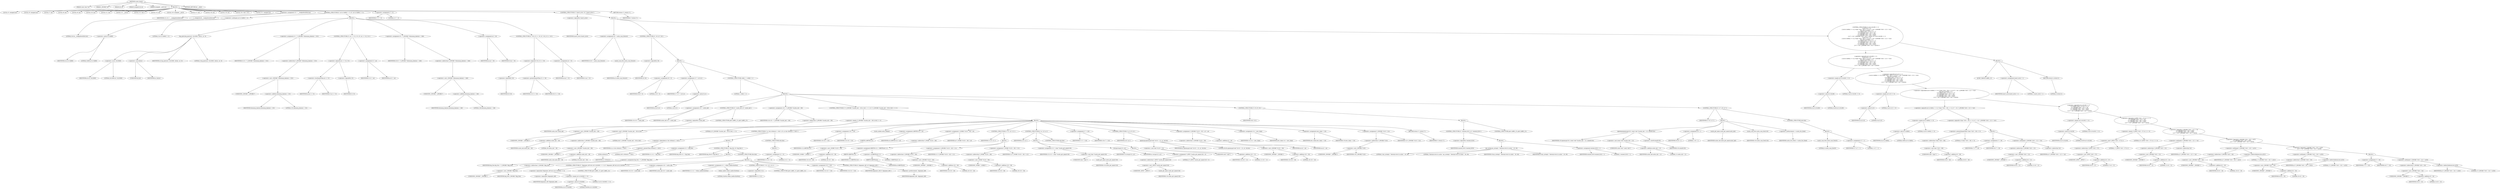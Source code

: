 digraph cache_insert {  
"1000117" [label = "(METHOD,cache_insert)" ]
"1000118" [label = "(PARAM,const char *a1)" ]
"1000119" [label = "(PARAM,_DWORD *a2)" ]
"1000120" [label = "(PARAM,int a3)" ]
"1000121" [label = "(PARAM,unsigned int a4)" ]
"1000122" [label = "(PARAM,unsigned __int16 a5)" ]
"1000123" [label = "(BLOCK,,)" ]
"1000124" [label = "(LOCAL,v5: unsigned int)" ]
"1000125" [label = "(LOCAL,v6: unsigned int)" ]
"1000126" [label = "(LOCAL,v7: int)" ]
"1000127" [label = "(LOCAL,v8: int)" ]
"1000128" [label = "(LOCAL,v9: int)" ]
"1000129" [label = "(LOCAL,v10: int)" ]
"1000130" [label = "(LOCAL,v11: int)" ]
"1000131" [label = "(LOCAL,v12: __int16)" ]
"1000132" [label = "(LOCAL,v13: char *)" ]
"1000133" [label = "(LOCAL,v14: int)" ]
"1000134" [label = "(LOCAL,v16: unsigned __int16)" ]
"1000135" [label = "(LOCAL,v17: int)" ]
"1000136" [label = "(LOCAL,v18: int)" ]
"1000137" [label = "(LOCAL,v19: int)" ]
"1000138" [label = "(LOCAL,v20: char [ 16 ])" ]
"1000139" [label = "(LOCAL,v21: unsigned int)" ]
"1000140" [label = "(<operator>.assignment,v21 = __readgsdword(0x14u))" ]
"1000141" [label = "(IDENTIFIER,v21,v21 = __readgsdword(0x14u))" ]
"1000142" [label = "(__readgsdword,__readgsdword(0x14u))" ]
"1000143" [label = "(LITERAL,0x14u,__readgsdword(0x14u))" ]
"1000144" [label = "(CONTROL_STRUCTURE,if ( (a5 & 0x980) != 0 ),if ( (a5 & 0x980) != 0 ))" ]
"1000145" [label = "(<operator>.notEquals,(a5 & 0x980) != 0)" ]
"1000146" [label = "(<operator>.and,a5 & 0x980)" ]
"1000147" [label = "(IDENTIFIER,a5,a5 & 0x980)" ]
"1000148" [label = "(LITERAL,0x980,a5 & 0x980)" ]
"1000149" [label = "(LITERAL,0,(a5 & 0x980) != 0)" ]
"1000150" [label = "(BLOCK,,)" ]
"1000151" [label = "(log_query,log_query(a5 | 0x10000, (int)a1, a2, 0))" ]
"1000152" [label = "(<operator>.or,a5 | 0x10000)" ]
"1000153" [label = "(IDENTIFIER,a5,a5 | 0x10000)" ]
"1000154" [label = "(LITERAL,0x10000,a5 | 0x10000)" ]
"1000155" [label = "(<operator>.cast,(int)a1)" ]
"1000156" [label = "(UNKNOWN,int,int)" ]
"1000157" [label = "(IDENTIFIER,a1,(int)a1)" ]
"1000158" [label = "(IDENTIFIER,a2,log_query(a5 | 0x10000, (int)a1, a2, 0))" ]
"1000159" [label = "(LITERAL,0,log_query(a5 | 0x10000, (int)a1, a2, 0))" ]
"1000160" [label = "(<operator>.assignment,v5 = *(_DWORD *)(dnsmasq_daemon + 252))" ]
"1000161" [label = "(IDENTIFIER,v5,v5 = *(_DWORD *)(dnsmasq_daemon + 252))" ]
"1000162" [label = "(<operator>.indirection,*(_DWORD *)(dnsmasq_daemon + 252))" ]
"1000163" [label = "(<operator>.cast,(_DWORD *)(dnsmasq_daemon + 252))" ]
"1000164" [label = "(UNKNOWN,_DWORD *,_DWORD *)" ]
"1000165" [label = "(<operator>.addition,dnsmasq_daemon + 252)" ]
"1000166" [label = "(IDENTIFIER,dnsmasq_daemon,dnsmasq_daemon + 252)" ]
"1000167" [label = "(LITERAL,252,dnsmasq_daemon + 252)" ]
"1000168" [label = "(CONTROL_STRUCTURE,if ( a4 <= v5 || !v5 ),if ( a4 <= v5 || !v5 ))" ]
"1000169" [label = "(<operator>.logicalOr,a4 <= v5 || !v5)" ]
"1000170" [label = "(<operator>.lessEqualsThan,a4 <= v5)" ]
"1000171" [label = "(IDENTIFIER,a4,a4 <= v5)" ]
"1000172" [label = "(IDENTIFIER,v5,a4 <= v5)" ]
"1000173" [label = "(<operator>.logicalNot,!v5)" ]
"1000174" [label = "(IDENTIFIER,v5,!v5)" ]
"1000175" [label = "(<operator>.assignment,v5 = a4)" ]
"1000176" [label = "(IDENTIFIER,v5,v5 = a4)" ]
"1000177" [label = "(IDENTIFIER,a4,v5 = a4)" ]
"1000178" [label = "(<operator>.assignment,v6 = *(_DWORD *)(dnsmasq_daemon + 248))" ]
"1000179" [label = "(IDENTIFIER,v6,v6 = *(_DWORD *)(dnsmasq_daemon + 248))" ]
"1000180" [label = "(<operator>.indirection,*(_DWORD *)(dnsmasq_daemon + 248))" ]
"1000181" [label = "(<operator>.cast,(_DWORD *)(dnsmasq_daemon + 248))" ]
"1000182" [label = "(UNKNOWN,_DWORD *,_DWORD *)" ]
"1000183" [label = "(<operator>.addition,dnsmasq_daemon + 248)" ]
"1000184" [label = "(IDENTIFIER,dnsmasq_daemon,dnsmasq_daemon + 248)" ]
"1000185" [label = "(LITERAL,248,dnsmasq_daemon + 248)" ]
"1000186" [label = "(<operator>.assignment,a4 = v6)" ]
"1000187" [label = "(IDENTIFIER,a4,a4 = v6)" ]
"1000188" [label = "(IDENTIFIER,v6,a4 = v6)" ]
"1000189" [label = "(CONTROL_STRUCTURE,if ( !v6 || v5 >= v6 ),if ( !v6 || v5 >= v6 ))" ]
"1000190" [label = "(<operator>.logicalOr,!v6 || v5 >= v6)" ]
"1000191" [label = "(<operator>.logicalNot,!v6)" ]
"1000192" [label = "(IDENTIFIER,v6,!v6)" ]
"1000193" [label = "(<operator>.greaterEqualsThan,v5 >= v6)" ]
"1000194" [label = "(IDENTIFIER,v5,v5 >= v6)" ]
"1000195" [label = "(IDENTIFIER,v6,v5 >= v6)" ]
"1000196" [label = "(<operator>.assignment,a4 = v5)" ]
"1000197" [label = "(IDENTIFIER,a4,a4 = v5)" ]
"1000198" [label = "(IDENTIFIER,v5,a4 = v5)" ]
"1000199" [label = "(<operator>.assignment,v7 = 0)" ]
"1000200" [label = "(IDENTIFIER,v7,v7 = 0)" ]
"1000201" [label = "(LITERAL,0,v7 = 0)" ]
"1000202" [label = "(CONTROL_STRUCTURE,if ( !insert_error ),if ( !insert_error ))" ]
"1000203" [label = "(<operator>.logicalNot,!insert_error)" ]
"1000204" [label = "(IDENTIFIER,insert_error,!insert_error)" ]
"1000205" [label = "(BLOCK,,)" ]
"1000206" [label = "(<operator>.assignment,v8 = cache_scan_free(a5))" ]
"1000207" [label = "(IDENTIFIER,v8,v8 = cache_scan_free(a5))" ]
"1000208" [label = "(cache_scan_free,cache_scan_free(a5))" ]
"1000209" [label = "(IDENTIFIER,a5,cache_scan_free(a5))" ]
"1000210" [label = "(CONTROL_STRUCTURE,if ( !v8 ),if ( !v8 ))" ]
"1000211" [label = "(<operator>.logicalNot,!v8)" ]
"1000212" [label = "(IDENTIFIER,v8,!v8)" ]
"1000213" [label = "(BLOCK,,)" ]
"1000214" [label = "(<operator>.assignment,v9 = 0)" ]
"1000215" [label = "(IDENTIFIER,v9,v9 = 0)" ]
"1000216" [label = "(LITERAL,0,v9 = 0)" ]
"1000217" [label = "(<operator>.assignment,v17 = a5 & 4)" ]
"1000218" [label = "(IDENTIFIER,v17,v17 = a5 & 4)" ]
"1000219" [label = "(<operator>.and,a5 & 4)" ]
"1000220" [label = "(IDENTIFIER,a5,a5 & 4)" ]
"1000221" [label = "(LITERAL,4,a5 & 4)" ]
"1000222" [label = "(CONTROL_STRUCTURE,while ( 1 ),while ( 1 ))" ]
"1000223" [label = "(LITERAL,1,while ( 1 ))" ]
"1000224" [label = "(BLOCK,,)" ]
"1000225" [label = "(<operator>.assignment,v10 = cache_tail)" ]
"1000226" [label = "(IDENTIFIER,v10,v10 = cache_tail)" ]
"1000227" [label = "(IDENTIFIER,cache_tail,v10 = cache_tail)" ]
"1000228" [label = "(CONTROL_STRUCTURE,if ( !cache_tail ),if ( !cache_tail ))" ]
"1000229" [label = "(<operator>.logicalNot,!cache_tail)" ]
"1000230" [label = "(IDENTIFIER,cache_tail,!cache_tail)" ]
"1000231" [label = "(CONTROL_STRUCTURE,goto LABEL_22;,goto LABEL_22;)" ]
"1000232" [label = "(<operator>.assignment,v16 = *(_DWORD *)(cache_tail + 36))" ]
"1000233" [label = "(IDENTIFIER,v16,v16 = *(_DWORD *)(cache_tail + 36))" ]
"1000234" [label = "(<operator>.indirection,*(_DWORD *)(cache_tail + 36))" ]
"1000235" [label = "(<operator>.cast,(_DWORD *)(cache_tail + 36))" ]
"1000236" [label = "(UNKNOWN,_DWORD *,_DWORD *)" ]
"1000237" [label = "(<operator>.addition,cache_tail + 36)" ]
"1000238" [label = "(IDENTIFIER,cache_tail,cache_tail + 36)" ]
"1000239" [label = "(LITERAL,36,cache_tail + 36)" ]
"1000240" [label = "(CONTROL_STRUCTURE,if ( (*(_DWORD *)(cache_tail + 36) & 0xC) == 0 ),if ( (*(_DWORD *)(cache_tail + 36) & 0xC) == 0 ))" ]
"1000241" [label = "(<operator>.equals,(*(_DWORD *)(cache_tail + 36) & 0xC) == 0)" ]
"1000242" [label = "(<operator>.and,*(_DWORD *)(cache_tail + 36) & 0xC)" ]
"1000243" [label = "(<operator>.indirection,*(_DWORD *)(cache_tail + 36))" ]
"1000244" [label = "(<operator>.cast,(_DWORD *)(cache_tail + 36))" ]
"1000245" [label = "(UNKNOWN,_DWORD *,_DWORD *)" ]
"1000246" [label = "(<operator>.addition,cache_tail + 36)" ]
"1000247" [label = "(IDENTIFIER,cache_tail,cache_tail + 36)" ]
"1000248" [label = "(LITERAL,36,cache_tail + 36)" ]
"1000249" [label = "(LITERAL,0xC,*(_DWORD *)(cache_tail + 36) & 0xC)" ]
"1000250" [label = "(LITERAL,0,(*(_DWORD *)(cache_tail + 36) & 0xC) == 0)" ]
"1000251" [label = "(BLOCK,,)" ]
"1000252" [label = "(CONTROL_STRUCTURE,if ( a1 && strlen(a1) > 0x31 ),if ( a1 && strlen(a1) > 0x31 ))" ]
"1000253" [label = "(<operator>.logicalAnd,a1 && strlen(a1) > 0x31)" ]
"1000254" [label = "(IDENTIFIER,a1,a1 && strlen(a1) > 0x31)" ]
"1000255" [label = "(<operator>.greaterThan,strlen(a1) > 0x31)" ]
"1000256" [label = "(strlen,strlen(a1))" ]
"1000257" [label = "(IDENTIFIER,a1,strlen(a1))" ]
"1000258" [label = "(LITERAL,0x31,strlen(a1) > 0x31)" ]
"1000259" [label = "(BLOCK,,)" ]
"1000260" [label = "(<operator>.assignment,v11 = big_free)" ]
"1000261" [label = "(IDENTIFIER,v11,v11 = big_free)" ]
"1000262" [label = "(IDENTIFIER,big_free,v11 = big_free)" ]
"1000263" [label = "(CONTROL_STRUCTURE,if ( big_free ),if ( big_free ))" ]
"1000264" [label = "(IDENTIFIER,big_free,if ( big_free ))" ]
"1000265" [label = "(BLOCK,,)" ]
"1000266" [label = "(<operator>.assignment,big_free = *(_DWORD *)big_free)" ]
"1000267" [label = "(IDENTIFIER,big_free,big_free = *(_DWORD *)big_free)" ]
"1000268" [label = "(<operator>.indirection,*(_DWORD *)big_free)" ]
"1000269" [label = "(<operator>.cast,(_DWORD *)big_free)" ]
"1000270" [label = "(UNKNOWN,_DWORD *,_DWORD *)" ]
"1000271" [label = "(IDENTIFIER,big_free,(_DWORD *)big_free)" ]
"1000272" [label = "(CONTROL_STRUCTURE,else,else)" ]
"1000273" [label = "(BLOCK,,)" ]
"1000274" [label = "(CONTROL_STRUCTURE,if ( !bignames_left && (a5 & 0x5000) == 0 ),if ( !bignames_left && (a5 & 0x5000) == 0 ))" ]
"1000275" [label = "(<operator>.logicalAnd,!bignames_left && (a5 & 0x5000) == 0)" ]
"1000276" [label = "(<operator>.logicalNot,!bignames_left)" ]
"1000277" [label = "(IDENTIFIER,bignames_left,!bignames_left)" ]
"1000278" [label = "(<operator>.equals,(a5 & 0x5000) == 0)" ]
"1000279" [label = "(<operator>.and,a5 & 0x5000)" ]
"1000280" [label = "(IDENTIFIER,a5,a5 & 0x5000)" ]
"1000281" [label = "(LITERAL,0x5000,a5 & 0x5000)" ]
"1000282" [label = "(LITERAL,0,(a5 & 0x5000) == 0)" ]
"1000283" [label = "(CONTROL_STRUCTURE,goto LABEL_22;,goto LABEL_22;)" ]
"1000284" [label = "(<operator>.assignment,v18 = cache_tail)" ]
"1000285" [label = "(IDENTIFIER,v18,v18 = cache_tail)" ]
"1000286" [label = "(IDENTIFIER,cache_tail,v18 = cache_tail)" ]
"1000287" [label = "(<operator>.assignment,v11 = whine_malloc(0x404u))" ]
"1000288" [label = "(IDENTIFIER,v11,v11 = whine_malloc(0x404u))" ]
"1000289" [label = "(whine_malloc,whine_malloc(0x404u))" ]
"1000290" [label = "(LITERAL,0x404u,whine_malloc(0x404u))" ]
"1000291" [label = "(CONTROL_STRUCTURE,if ( !v11 ),if ( !v11 ))" ]
"1000292" [label = "(<operator>.logicalNot,!v11)" ]
"1000293" [label = "(IDENTIFIER,v11,!v11)" ]
"1000294" [label = "(CONTROL_STRUCTURE,goto LABEL_22;,goto LABEL_22;)" ]
"1000295" [label = "(<operator>.assignment,v10 = v18)" ]
"1000296" [label = "(IDENTIFIER,v10,v10 = v18)" ]
"1000297" [label = "(IDENTIFIER,v18,v10 = v18)" ]
"1000298" [label = "(CONTROL_STRUCTURE,if ( bignames_left ),if ( bignames_left ))" ]
"1000299" [label = "(IDENTIFIER,bignames_left,if ( bignames_left ))" ]
"1000300" [label = "(<operator>.preDecrement,--bignames_left)" ]
"1000301" [label = "(IDENTIFIER,bignames_left,--bignames_left)" ]
"1000302" [label = "(CONTROL_STRUCTURE,else,else)" ]
"1000303" [label = "(BLOCK,,)" ]
"1000304" [label = "(<operator>.assignment,v11 = 0)" ]
"1000305" [label = "(IDENTIFIER,v11,v11 = 0)" ]
"1000306" [label = "(LITERAL,0,v11 = 0)" ]
"1000307" [label = "(<operator>.assignment,v19 = v10)" ]
"1000308" [label = "(IDENTIFIER,v19,v19 = v10)" ]
"1000309" [label = "(IDENTIFIER,v10,v19 = v10)" ]
"1000310" [label = "(cache_unlink,cache_unlink())" ]
"1000311" [label = "(<operator>.assignment,LOBYTE(v12) = a5)" ]
"1000312" [label = "(LOBYTE,LOBYTE(v12))" ]
"1000313" [label = "(IDENTIFIER,v12,LOBYTE(v12))" ]
"1000314" [label = "(IDENTIFIER,a5,LOBYTE(v12) = a5)" ]
"1000315" [label = "(<operator>.assignment,*(_WORD *)(v19 + 36) = a5)" ]
"1000316" [label = "(<operator>.indirection,*(_WORD *)(v19 + 36))" ]
"1000317" [label = "(<operator>.cast,(_WORD *)(v19 + 36))" ]
"1000318" [label = "(UNKNOWN,_WORD *,_WORD *)" ]
"1000319" [label = "(<operator>.addition,v19 + 36)" ]
"1000320" [label = "(IDENTIFIER,v19,v19 + 36)" ]
"1000321" [label = "(LITERAL,36,v19 + 36)" ]
"1000322" [label = "(IDENTIFIER,a5,*(_WORD *)(v19 + 36) = a5)" ]
"1000323" [label = "(CONTROL_STRUCTURE,if ( v11 ),if ( v11 ))" ]
"1000324" [label = "(IDENTIFIER,v11,if ( v11 ))" ]
"1000325" [label = "(BLOCK,,)" ]
"1000326" [label = "(<operator>.assignment,HIBYTE(v12) = HIBYTE(a5) | 2)" ]
"1000327" [label = "(HIBYTE,HIBYTE(v12))" ]
"1000328" [label = "(IDENTIFIER,v12,HIBYTE(v12))" ]
"1000329" [label = "(<operator>.or,HIBYTE(a5) | 2)" ]
"1000330" [label = "(HIBYTE,HIBYTE(a5))" ]
"1000331" [label = "(IDENTIFIER,a5,HIBYTE(a5))" ]
"1000332" [label = "(LITERAL,2,HIBYTE(a5) | 2)" ]
"1000333" [label = "(<operator>.assignment,*(_DWORD *)(v19 + 40) = v11)" ]
"1000334" [label = "(<operator>.indirection,*(_DWORD *)(v19 + 40))" ]
"1000335" [label = "(<operator>.cast,(_DWORD *)(v19 + 40))" ]
"1000336" [label = "(UNKNOWN,_DWORD *,_DWORD *)" ]
"1000337" [label = "(<operator>.addition,v19 + 40)" ]
"1000338" [label = "(IDENTIFIER,v19,v19 + 40)" ]
"1000339" [label = "(LITERAL,40,v19 + 40)" ]
"1000340" [label = "(IDENTIFIER,v11,*(_DWORD *)(v19 + 40) = v11)" ]
"1000341" [label = "(<operator>.assignment,*(_WORD *)(v19 + 36) = v12)" ]
"1000342" [label = "(<operator>.indirection,*(_WORD *)(v19 + 36))" ]
"1000343" [label = "(<operator>.cast,(_WORD *)(v19 + 36))" ]
"1000344" [label = "(UNKNOWN,_WORD *,_WORD *)" ]
"1000345" [label = "(<operator>.addition,v19 + 36)" ]
"1000346" [label = "(IDENTIFIER,v19,v19 + 36)" ]
"1000347" [label = "(LITERAL,36,v19 + 36)" ]
"1000348" [label = "(IDENTIFIER,v12,*(_WORD *)(v19 + 36) = v12)" ]
"1000349" [label = "(CONTROL_STRUCTURE,if ( a1 ),if ( a1 ))" ]
"1000350" [label = "(IDENTIFIER,a1,if ( a1 ))" ]
"1000351" [label = "(BLOCK,,)" ]
"1000352" [label = "(<operator>.assignment,v13 = (char *)cache_get_name(v19))" ]
"1000353" [label = "(IDENTIFIER,v13,v13 = (char *)cache_get_name(v19))" ]
"1000354" [label = "(<operator>.cast,(char *)cache_get_name(v19))" ]
"1000355" [label = "(UNKNOWN,char *,char *)" ]
"1000356" [label = "(cache_get_name,cache_get_name(v19))" ]
"1000357" [label = "(IDENTIFIER,v19,cache_get_name(v19))" ]
"1000358" [label = "(strcpy,strcpy(v13, a1))" ]
"1000359" [label = "(IDENTIFIER,v13,strcpy(v13, a1))" ]
"1000360" [label = "(IDENTIFIER,a1,strcpy(v13, a1))" ]
"1000361" [label = "(CONTROL_STRUCTURE,else,else)" ]
"1000362" [label = "(BLOCK,,)" ]
"1000363" [label = "(<operator>.assignment,*(_BYTE *)cache_get_name(v19) = 0)" ]
"1000364" [label = "(<operator>.indirection,*(_BYTE *)cache_get_name(v19))" ]
"1000365" [label = "(<operator>.cast,(_BYTE *)cache_get_name(v19))" ]
"1000366" [label = "(UNKNOWN,_BYTE *,_BYTE *)" ]
"1000367" [label = "(cache_get_name,cache_get_name(v19))" ]
"1000368" [label = "(IDENTIFIER,v19,cache_get_name(v19))" ]
"1000369" [label = "(LITERAL,0,*(_BYTE *)cache_get_name(v19) = 0)" ]
"1000370" [label = "(<operator>.assignment,v7 = v19)" ]
"1000371" [label = "(IDENTIFIER,v7,v7 = v19)" ]
"1000372" [label = "(IDENTIFIER,v19,v7 = v19)" ]
"1000373" [label = "(CONTROL_STRUCTURE,if ( a2 ),if ( a2 ))" ]
"1000374" [label = "(IDENTIFIER,a2,if ( a2 ))" ]
"1000375" [label = "(qmemcpy,qmemcpy((void *)(v19 + 12), a2, 0x10u))" ]
"1000376" [label = "(<operator>.cast,(void *)(v19 + 12))" ]
"1000377" [label = "(UNKNOWN,void *,void *)" ]
"1000378" [label = "(<operator>.addition,v19 + 12)" ]
"1000379" [label = "(IDENTIFIER,v19,v19 + 12)" ]
"1000380" [label = "(LITERAL,12,v19 + 12)" ]
"1000381" [label = "(IDENTIFIER,a2,qmemcpy((void *)(v19 + 12), a2, 0x10u))" ]
"1000382" [label = "(LITERAL,0x10u,qmemcpy((void *)(v19 + 12), a2, 0x10u))" ]
"1000383" [label = "(<operator>.assignment,*(_DWORD *)(v19 + 28) = a3 + a4)" ]
"1000384" [label = "(<operator>.indirection,*(_DWORD *)(v19 + 28))" ]
"1000385" [label = "(<operator>.cast,(_DWORD *)(v19 + 28))" ]
"1000386" [label = "(UNKNOWN,_DWORD *,_DWORD *)" ]
"1000387" [label = "(<operator>.addition,v19 + 28)" ]
"1000388" [label = "(IDENTIFIER,v19,v19 + 28)" ]
"1000389" [label = "(LITERAL,28,v19 + 28)" ]
"1000390" [label = "(<operator>.addition,a3 + a4)" ]
"1000391" [label = "(IDENTIFIER,a3,a3 + a4)" ]
"1000392" [label = "(IDENTIFIER,a4,a3 + a4)" ]
"1000393" [label = "(<operator>.assignment,v14 = new_chain)" ]
"1000394" [label = "(IDENTIFIER,v14,v14 = new_chain)" ]
"1000395" [label = "(IDENTIFIER,new_chain,v14 = new_chain)" ]
"1000396" [label = "(<operator>.assignment,new_chain = v19)" ]
"1000397" [label = "(IDENTIFIER,new_chain,new_chain = v19)" ]
"1000398" [label = "(IDENTIFIER,v19,new_chain = v19)" ]
"1000399" [label = "(<operator>.assignment,*(_DWORD *)v19 = v14)" ]
"1000400" [label = "(<operator>.indirection,*(_DWORD *)v19)" ]
"1000401" [label = "(<operator>.cast,(_DWORD *)v19)" ]
"1000402" [label = "(UNKNOWN,_DWORD *,_DWORD *)" ]
"1000403" [label = "(IDENTIFIER,v19,(_DWORD *)v19)" ]
"1000404" [label = "(IDENTIFIER,v14,*(_DWORD *)v19 = v14)" ]
"1000405" [label = "(RETURN,return v7;,return v7;)" ]
"1000406" [label = "(IDENTIFIER,v7,return v7;)" ]
"1000407" [label = "(CONTROL_STRUCTURE,if ( v9 ),if ( v9 ))" ]
"1000408" [label = "(IDENTIFIER,v9,if ( v9 ))" ]
"1000409" [label = "(BLOCK,,)" ]
"1000410" [label = "(CONTROL_STRUCTURE,if ( !warned_8235 ),if ( !warned_8235 ))" ]
"1000411" [label = "(<operator>.logicalNot,!warned_8235)" ]
"1000412" [label = "(IDENTIFIER,warned_8235,!warned_8235)" ]
"1000413" [label = "(BLOCK,,)" ]
"1000414" [label = "(my_syslog,my_syslog(3, \"Internal error in cache.\", v9, v9))" ]
"1000415" [label = "(LITERAL,3,my_syslog(3, \"Internal error in cache.\", v9, v9))" ]
"1000416" [label = "(LITERAL,\"Internal error in cache.\",my_syslog(3, \"Internal error in cache.\", v9, v9))" ]
"1000417" [label = "(IDENTIFIER,v9,my_syslog(3, \"Internal error in cache.\", v9, v9))" ]
"1000418" [label = "(IDENTIFIER,v9,my_syslog(3, \"Internal error in cache.\", v9, v9))" ]
"1000419" [label = "(<operator>.assignment,warned_8235 = 1)" ]
"1000420" [label = "(IDENTIFIER,warned_8235,warned_8235 = 1)" ]
"1000421" [label = "(LITERAL,1,warned_8235 = 1)" ]
"1000422" [label = "(CONTROL_STRUCTURE,goto LABEL_22;,goto LABEL_22;)" ]
"1000423" [label = "(CONTROL_STRUCTURE,if ( v17 ),if ( v17 ))" ]
"1000424" [label = "(IDENTIFIER,v17,if ( v17 ))" ]
"1000425" [label = "(BLOCK,,)" ]
"1000426" [label = "(qmemcpy,qmemcpy(v20, (const void *)(cache_tail + 12), sizeof(v20)))" ]
"1000427" [label = "(IDENTIFIER,v20,qmemcpy(v20, (const void *)(cache_tail + 12), sizeof(v20)))" ]
"1000428" [label = "(<operator>.cast,(const void *)(cache_tail + 12))" ]
"1000429" [label = "(UNKNOWN,const void *,const void *)" ]
"1000430" [label = "(<operator>.addition,cache_tail + 12)" ]
"1000431" [label = "(IDENTIFIER,cache_tail,cache_tail + 12)" ]
"1000432" [label = "(LITERAL,12,cache_tail + 12)" ]
"1000433" [label = "(<operator>.sizeOf,sizeof(v20))" ]
"1000434" [label = "(IDENTIFIER,v20,sizeof(v20))" ]
"1000435" [label = "(<operator>.assignment,v9 = 1)" ]
"1000436" [label = "(IDENTIFIER,v9,v9 = 1)" ]
"1000437" [label = "(LITERAL,1,v9 = 1)" ]
"1000438" [label = "(cache_get_name,cache_get_name(cache_tail))" ]
"1000439" [label = "(IDENTIFIER,cache_tail,cache_get_name(cache_tail))" ]
"1000440" [label = "(cache_scan_free,cache_scan_free(v16))" ]
"1000441" [label = "(IDENTIFIER,v16,cache_scan_free(v16))" ]
"1000442" [label = "(<operator>.preIncrement,++cache_live_freed)" ]
"1000443" [label = "(IDENTIFIER,cache_live_freed,++cache_live_freed)" ]
"1000444" [label = "(CONTROL_STRUCTURE,else,else)" ]
"1000445" [label = "(BLOCK,,)" ]
"1000446" [label = "(cache_scan_free,cache_scan_free(0))" ]
"1000447" [label = "(LITERAL,0,cache_scan_free(0))" ]
"1000448" [label = "(<operator>.assignment,v17 = 1)" ]
"1000449" [label = "(IDENTIFIER,v17,v17 = 1)" ]
"1000450" [label = "(LITERAL,1,v17 = 1)" ]
"1000451" [label = "(CONTROL_STRUCTURE,if ( (a5 & 0x180) == 0\n      || (a5 & 8) == 0\n      || ((a5 & 0x80u) == 0 || *(char *)(v8 + 36) >= 0 || (v7 = v8, *(_DWORD *)(v8 + 12) != *a2))\n      && ((a5 & 0x100) == 0\n       || (*(_BYTE *)(v8 + 37) & 1) == 0\n       || *(_DWORD *)(v8 + 12) != *a2\n       || *(_DWORD *)(v8 + 16) != a2[1]\n       || *(_DWORD *)(v8 + 20) != a2[2]\n       || (v7 = v8, *(_DWORD *)(v8 + 24) != a2[3])) ),if ( (a5 & 0x180) == 0\n      || (a5 & 8) == 0\n      || ((a5 & 0x80u) == 0 || *(char *)(v8 + 36) >= 0 || (v7 = v8, *(_DWORD *)(v8 + 12) != *a2))\n      && ((a5 & 0x100) == 0\n       || (*(_BYTE *)(v8 + 37) & 1) == 0\n       || *(_DWORD *)(v8 + 12) != *a2\n       || *(_DWORD *)(v8 + 16) != a2[1]\n       || *(_DWORD *)(v8 + 20) != a2[2]\n       || (v7 = v8, *(_DWORD *)(v8 + 24) != a2[3])) ))" ]
"1000452" [label = "(<operator>.logicalOr,(a5 & 0x180) == 0\n      || (a5 & 8) == 0\n      || ((a5 & 0x80u) == 0 || *(char *)(v8 + 36) >= 0 || (v7 = v8, *(_DWORD *)(v8 + 12) != *a2))\n      && ((a5 & 0x100) == 0\n       || (*(_BYTE *)(v8 + 37) & 1) == 0\n       || *(_DWORD *)(v8 + 12) != *a2\n       || *(_DWORD *)(v8 + 16) != a2[1]\n       || *(_DWORD *)(v8 + 20) != a2[2]\n       || (v7 = v8, *(_DWORD *)(v8 + 24) != a2[3])))" ]
"1000453" [label = "(<operator>.equals,(a5 & 0x180) == 0)" ]
"1000454" [label = "(<operator>.and,a5 & 0x180)" ]
"1000455" [label = "(IDENTIFIER,a5,a5 & 0x180)" ]
"1000456" [label = "(LITERAL,0x180,a5 & 0x180)" ]
"1000457" [label = "(LITERAL,0,(a5 & 0x180) == 0)" ]
"1000458" [label = "(<operator>.logicalOr,(a5 & 8) == 0\n      || ((a5 & 0x80u) == 0 || *(char *)(v8 + 36) >= 0 || (v7 = v8, *(_DWORD *)(v8 + 12) != *a2))\n      && ((a5 & 0x100) == 0\n       || (*(_BYTE *)(v8 + 37) & 1) == 0\n       || *(_DWORD *)(v8 + 12) != *a2\n       || *(_DWORD *)(v8 + 16) != a2[1]\n       || *(_DWORD *)(v8 + 20) != a2[2]\n       || (v7 = v8, *(_DWORD *)(v8 + 24) != a2[3])))" ]
"1000459" [label = "(<operator>.equals,(a5 & 8) == 0)" ]
"1000460" [label = "(<operator>.and,a5 & 8)" ]
"1000461" [label = "(IDENTIFIER,a5,a5 & 8)" ]
"1000462" [label = "(LITERAL,8,a5 & 8)" ]
"1000463" [label = "(LITERAL,0,(a5 & 8) == 0)" ]
"1000464" [label = "(<operator>.logicalAnd,((a5 & 0x80u) == 0 || *(char *)(v8 + 36) >= 0 || (v7 = v8, *(_DWORD *)(v8 + 12) != *a2))\n      && ((a5 & 0x100) == 0\n       || (*(_BYTE *)(v8 + 37) & 1) == 0\n       || *(_DWORD *)(v8 + 12) != *a2\n       || *(_DWORD *)(v8 + 16) != a2[1]\n       || *(_DWORD *)(v8 + 20) != a2[2]\n       || (v7 = v8, *(_DWORD *)(v8 + 24) != a2[3])))" ]
"1000465" [label = "(<operator>.logicalOr,(a5 & 0x80u) == 0 || *(char *)(v8 + 36) >= 0 || (v7 = v8, *(_DWORD *)(v8 + 12) != *a2))" ]
"1000466" [label = "(<operator>.equals,(a5 & 0x80u) == 0)" ]
"1000467" [label = "(<operator>.and,a5 & 0x80u)" ]
"1000468" [label = "(IDENTIFIER,a5,a5 & 0x80u)" ]
"1000469" [label = "(LITERAL,0x80u,a5 & 0x80u)" ]
"1000470" [label = "(LITERAL,0,(a5 & 0x80u) == 0)" ]
"1000471" [label = "(<operator>.logicalOr,*(char *)(v8 + 36) >= 0 || (v7 = v8, *(_DWORD *)(v8 + 12) != *a2))" ]
"1000472" [label = "(<operator>.greaterEqualsThan,*(char *)(v8 + 36) >= 0)" ]
"1000473" [label = "(<operator>.indirection,*(char *)(v8 + 36))" ]
"1000474" [label = "(<operator>.cast,(char *)(v8 + 36))" ]
"1000475" [label = "(UNKNOWN,char *,char *)" ]
"1000476" [label = "(<operator>.addition,v8 + 36)" ]
"1000477" [label = "(IDENTIFIER,v8,v8 + 36)" ]
"1000478" [label = "(LITERAL,36,v8 + 36)" ]
"1000479" [label = "(LITERAL,0,*(char *)(v8 + 36) >= 0)" ]
"1000480" [label = "(BLOCK,,)" ]
"1000481" [label = "(<operator>.assignment,v7 = v8)" ]
"1000482" [label = "(IDENTIFIER,v7,v7 = v8)" ]
"1000483" [label = "(IDENTIFIER,v8,v7 = v8)" ]
"1000484" [label = "(<operator>.notEquals,*(_DWORD *)(v8 + 12) != *a2)" ]
"1000485" [label = "(<operator>.indirection,*(_DWORD *)(v8 + 12))" ]
"1000486" [label = "(<operator>.cast,(_DWORD *)(v8 + 12))" ]
"1000487" [label = "(UNKNOWN,_DWORD *,_DWORD *)" ]
"1000488" [label = "(<operator>.addition,v8 + 12)" ]
"1000489" [label = "(IDENTIFIER,v8,v8 + 12)" ]
"1000490" [label = "(LITERAL,12,v8 + 12)" ]
"1000491" [label = "(<operator>.indirection,*a2)" ]
"1000492" [label = "(IDENTIFIER,a2,*(_DWORD *)(v8 + 12) != *a2)" ]
"1000493" [label = "(<operator>.logicalOr,(a5 & 0x100) == 0\n       || (*(_BYTE *)(v8 + 37) & 1) == 0\n       || *(_DWORD *)(v8 + 12) != *a2\n       || *(_DWORD *)(v8 + 16) != a2[1]\n       || *(_DWORD *)(v8 + 20) != a2[2]\n       || (v7 = v8, *(_DWORD *)(v8 + 24) != a2[3]))" ]
"1000494" [label = "(<operator>.equals,(a5 & 0x100) == 0)" ]
"1000495" [label = "(<operator>.and,a5 & 0x100)" ]
"1000496" [label = "(IDENTIFIER,a5,a5 & 0x100)" ]
"1000497" [label = "(LITERAL,0x100,a5 & 0x100)" ]
"1000498" [label = "(LITERAL,0,(a5 & 0x100) == 0)" ]
"1000499" [label = "(<operator>.logicalOr,(*(_BYTE *)(v8 + 37) & 1) == 0\n       || *(_DWORD *)(v8 + 12) != *a2\n       || *(_DWORD *)(v8 + 16) != a2[1]\n       || *(_DWORD *)(v8 + 20) != a2[2]\n       || (v7 = v8, *(_DWORD *)(v8 + 24) != a2[3]))" ]
"1000500" [label = "(<operator>.equals,(*(_BYTE *)(v8 + 37) & 1) == 0)" ]
"1000501" [label = "(<operator>.and,*(_BYTE *)(v8 + 37) & 1)" ]
"1000502" [label = "(<operator>.indirection,*(_BYTE *)(v8 + 37))" ]
"1000503" [label = "(<operator>.cast,(_BYTE *)(v8 + 37))" ]
"1000504" [label = "(UNKNOWN,_BYTE *,_BYTE *)" ]
"1000505" [label = "(<operator>.addition,v8 + 37)" ]
"1000506" [label = "(IDENTIFIER,v8,v8 + 37)" ]
"1000507" [label = "(LITERAL,37,v8 + 37)" ]
"1000508" [label = "(LITERAL,1,*(_BYTE *)(v8 + 37) & 1)" ]
"1000509" [label = "(LITERAL,0,(*(_BYTE *)(v8 + 37) & 1) == 0)" ]
"1000510" [label = "(<operator>.logicalOr,*(_DWORD *)(v8 + 12) != *a2\n       || *(_DWORD *)(v8 + 16) != a2[1]\n       || *(_DWORD *)(v8 + 20) != a2[2]\n       || (v7 = v8, *(_DWORD *)(v8 + 24) != a2[3]))" ]
"1000511" [label = "(<operator>.notEquals,*(_DWORD *)(v8 + 12) != *a2)" ]
"1000512" [label = "(<operator>.indirection,*(_DWORD *)(v8 + 12))" ]
"1000513" [label = "(<operator>.cast,(_DWORD *)(v8 + 12))" ]
"1000514" [label = "(UNKNOWN,_DWORD *,_DWORD *)" ]
"1000515" [label = "(<operator>.addition,v8 + 12)" ]
"1000516" [label = "(IDENTIFIER,v8,v8 + 12)" ]
"1000517" [label = "(LITERAL,12,v8 + 12)" ]
"1000518" [label = "(<operator>.indirection,*a2)" ]
"1000519" [label = "(IDENTIFIER,a2,*(_DWORD *)(v8 + 12) != *a2)" ]
"1000520" [label = "(<operator>.logicalOr,*(_DWORD *)(v8 + 16) != a2[1]\n       || *(_DWORD *)(v8 + 20) != a2[2]\n       || (v7 = v8, *(_DWORD *)(v8 + 24) != a2[3]))" ]
"1000521" [label = "(<operator>.notEquals,*(_DWORD *)(v8 + 16) != a2[1])" ]
"1000522" [label = "(<operator>.indirection,*(_DWORD *)(v8 + 16))" ]
"1000523" [label = "(<operator>.cast,(_DWORD *)(v8 + 16))" ]
"1000524" [label = "(UNKNOWN,_DWORD *,_DWORD *)" ]
"1000525" [label = "(<operator>.addition,v8 + 16)" ]
"1000526" [label = "(IDENTIFIER,v8,v8 + 16)" ]
"1000527" [label = "(LITERAL,16,v8 + 16)" ]
"1000528" [label = "(<operator>.indirectIndexAccess,a2[1])" ]
"1000529" [label = "(IDENTIFIER,a2,*(_DWORD *)(v8 + 16) != a2[1])" ]
"1000530" [label = "(LITERAL,1,*(_DWORD *)(v8 + 16) != a2[1])" ]
"1000531" [label = "(<operator>.logicalOr,*(_DWORD *)(v8 + 20) != a2[2]\n       || (v7 = v8, *(_DWORD *)(v8 + 24) != a2[3]))" ]
"1000532" [label = "(<operator>.notEquals,*(_DWORD *)(v8 + 20) != a2[2])" ]
"1000533" [label = "(<operator>.indirection,*(_DWORD *)(v8 + 20))" ]
"1000534" [label = "(<operator>.cast,(_DWORD *)(v8 + 20))" ]
"1000535" [label = "(UNKNOWN,_DWORD *,_DWORD *)" ]
"1000536" [label = "(<operator>.addition,v8 + 20)" ]
"1000537" [label = "(IDENTIFIER,v8,v8 + 20)" ]
"1000538" [label = "(LITERAL,20,v8 + 20)" ]
"1000539" [label = "(<operator>.indirectIndexAccess,a2[2])" ]
"1000540" [label = "(IDENTIFIER,a2,*(_DWORD *)(v8 + 20) != a2[2])" ]
"1000541" [label = "(LITERAL,2,*(_DWORD *)(v8 + 20) != a2[2])" ]
"1000542" [label = "(BLOCK,,)" ]
"1000543" [label = "(<operator>.assignment,v7 = v8)" ]
"1000544" [label = "(IDENTIFIER,v7,v7 = v8)" ]
"1000545" [label = "(IDENTIFIER,v8,v7 = v8)" ]
"1000546" [label = "(<operator>.notEquals,*(_DWORD *)(v8 + 24) != a2[3])" ]
"1000547" [label = "(<operator>.indirection,*(_DWORD *)(v8 + 24))" ]
"1000548" [label = "(<operator>.cast,(_DWORD *)(v8 + 24))" ]
"1000549" [label = "(UNKNOWN,_DWORD *,_DWORD *)" ]
"1000550" [label = "(<operator>.addition,v8 + 24)" ]
"1000551" [label = "(IDENTIFIER,v8,v8 + 24)" ]
"1000552" [label = "(LITERAL,24,v8 + 24)" ]
"1000553" [label = "(<operator>.indirectIndexAccess,a2[3])" ]
"1000554" [label = "(IDENTIFIER,a2,*(_DWORD *)(v8 + 24) != a2[3])" ]
"1000555" [label = "(LITERAL,3,*(_DWORD *)(v8 + 24) != a2[3])" ]
"1000556" [label = "(BLOCK,,)" ]
"1000557" [label = "(JUMP_TARGET,LABEL_22)" ]
"1000558" [label = "(<operator>.assignment,insert_error = 1)" ]
"1000559" [label = "(IDENTIFIER,insert_error,insert_error = 1)" ]
"1000560" [label = "(LITERAL,1,insert_error = 1)" ]
"1000561" [label = "(RETURN,return 0;,return 0;)" ]
"1000562" [label = "(LITERAL,0,return 0;)" ]
"1000563" [label = "(RETURN,return v7;,return v7;)" ]
"1000564" [label = "(IDENTIFIER,v7,return v7;)" ]
"1000565" [label = "(METHOD_RETURN,int __cdecl)" ]
  "1000117" -> "1000118" 
  "1000117" -> "1000119" 
  "1000117" -> "1000120" 
  "1000117" -> "1000121" 
  "1000117" -> "1000122" 
  "1000117" -> "1000123" 
  "1000117" -> "1000565" 
  "1000123" -> "1000124" 
  "1000123" -> "1000125" 
  "1000123" -> "1000126" 
  "1000123" -> "1000127" 
  "1000123" -> "1000128" 
  "1000123" -> "1000129" 
  "1000123" -> "1000130" 
  "1000123" -> "1000131" 
  "1000123" -> "1000132" 
  "1000123" -> "1000133" 
  "1000123" -> "1000134" 
  "1000123" -> "1000135" 
  "1000123" -> "1000136" 
  "1000123" -> "1000137" 
  "1000123" -> "1000138" 
  "1000123" -> "1000139" 
  "1000123" -> "1000140" 
  "1000123" -> "1000144" 
  "1000123" -> "1000199" 
  "1000123" -> "1000202" 
  "1000123" -> "1000563" 
  "1000140" -> "1000141" 
  "1000140" -> "1000142" 
  "1000142" -> "1000143" 
  "1000144" -> "1000145" 
  "1000144" -> "1000150" 
  "1000145" -> "1000146" 
  "1000145" -> "1000149" 
  "1000146" -> "1000147" 
  "1000146" -> "1000148" 
  "1000150" -> "1000151" 
  "1000150" -> "1000160" 
  "1000150" -> "1000168" 
  "1000150" -> "1000178" 
  "1000150" -> "1000186" 
  "1000150" -> "1000189" 
  "1000151" -> "1000152" 
  "1000151" -> "1000155" 
  "1000151" -> "1000158" 
  "1000151" -> "1000159" 
  "1000152" -> "1000153" 
  "1000152" -> "1000154" 
  "1000155" -> "1000156" 
  "1000155" -> "1000157" 
  "1000160" -> "1000161" 
  "1000160" -> "1000162" 
  "1000162" -> "1000163" 
  "1000163" -> "1000164" 
  "1000163" -> "1000165" 
  "1000165" -> "1000166" 
  "1000165" -> "1000167" 
  "1000168" -> "1000169" 
  "1000168" -> "1000175" 
  "1000169" -> "1000170" 
  "1000169" -> "1000173" 
  "1000170" -> "1000171" 
  "1000170" -> "1000172" 
  "1000173" -> "1000174" 
  "1000175" -> "1000176" 
  "1000175" -> "1000177" 
  "1000178" -> "1000179" 
  "1000178" -> "1000180" 
  "1000180" -> "1000181" 
  "1000181" -> "1000182" 
  "1000181" -> "1000183" 
  "1000183" -> "1000184" 
  "1000183" -> "1000185" 
  "1000186" -> "1000187" 
  "1000186" -> "1000188" 
  "1000189" -> "1000190" 
  "1000189" -> "1000196" 
  "1000190" -> "1000191" 
  "1000190" -> "1000193" 
  "1000191" -> "1000192" 
  "1000193" -> "1000194" 
  "1000193" -> "1000195" 
  "1000196" -> "1000197" 
  "1000196" -> "1000198" 
  "1000199" -> "1000200" 
  "1000199" -> "1000201" 
  "1000202" -> "1000203" 
  "1000202" -> "1000205" 
  "1000203" -> "1000204" 
  "1000205" -> "1000206" 
  "1000205" -> "1000210" 
  "1000205" -> "1000451" 
  "1000206" -> "1000207" 
  "1000206" -> "1000208" 
  "1000208" -> "1000209" 
  "1000210" -> "1000211" 
  "1000210" -> "1000213" 
  "1000211" -> "1000212" 
  "1000213" -> "1000214" 
  "1000213" -> "1000217" 
  "1000213" -> "1000222" 
  "1000214" -> "1000215" 
  "1000214" -> "1000216" 
  "1000217" -> "1000218" 
  "1000217" -> "1000219" 
  "1000219" -> "1000220" 
  "1000219" -> "1000221" 
  "1000222" -> "1000223" 
  "1000222" -> "1000224" 
  "1000224" -> "1000225" 
  "1000224" -> "1000228" 
  "1000224" -> "1000232" 
  "1000224" -> "1000240" 
  "1000224" -> "1000407" 
  "1000224" -> "1000423" 
  "1000225" -> "1000226" 
  "1000225" -> "1000227" 
  "1000228" -> "1000229" 
  "1000228" -> "1000231" 
  "1000229" -> "1000230" 
  "1000232" -> "1000233" 
  "1000232" -> "1000234" 
  "1000234" -> "1000235" 
  "1000235" -> "1000236" 
  "1000235" -> "1000237" 
  "1000237" -> "1000238" 
  "1000237" -> "1000239" 
  "1000240" -> "1000241" 
  "1000240" -> "1000251" 
  "1000241" -> "1000242" 
  "1000241" -> "1000250" 
  "1000242" -> "1000243" 
  "1000242" -> "1000249" 
  "1000243" -> "1000244" 
  "1000244" -> "1000245" 
  "1000244" -> "1000246" 
  "1000246" -> "1000247" 
  "1000246" -> "1000248" 
  "1000251" -> "1000252" 
  "1000251" -> "1000307" 
  "1000251" -> "1000310" 
  "1000251" -> "1000311" 
  "1000251" -> "1000315" 
  "1000251" -> "1000323" 
  "1000251" -> "1000349" 
  "1000251" -> "1000370" 
  "1000251" -> "1000373" 
  "1000251" -> "1000383" 
  "1000251" -> "1000393" 
  "1000251" -> "1000396" 
  "1000251" -> "1000399" 
  "1000251" -> "1000405" 
  "1000252" -> "1000253" 
  "1000252" -> "1000259" 
  "1000252" -> "1000302" 
  "1000253" -> "1000254" 
  "1000253" -> "1000255" 
  "1000255" -> "1000256" 
  "1000255" -> "1000258" 
  "1000256" -> "1000257" 
  "1000259" -> "1000260" 
  "1000259" -> "1000263" 
  "1000260" -> "1000261" 
  "1000260" -> "1000262" 
  "1000263" -> "1000264" 
  "1000263" -> "1000265" 
  "1000263" -> "1000272" 
  "1000265" -> "1000266" 
  "1000266" -> "1000267" 
  "1000266" -> "1000268" 
  "1000268" -> "1000269" 
  "1000269" -> "1000270" 
  "1000269" -> "1000271" 
  "1000272" -> "1000273" 
  "1000273" -> "1000274" 
  "1000273" -> "1000284" 
  "1000273" -> "1000287" 
  "1000273" -> "1000291" 
  "1000273" -> "1000295" 
  "1000273" -> "1000298" 
  "1000274" -> "1000275" 
  "1000274" -> "1000283" 
  "1000275" -> "1000276" 
  "1000275" -> "1000278" 
  "1000276" -> "1000277" 
  "1000278" -> "1000279" 
  "1000278" -> "1000282" 
  "1000279" -> "1000280" 
  "1000279" -> "1000281" 
  "1000284" -> "1000285" 
  "1000284" -> "1000286" 
  "1000287" -> "1000288" 
  "1000287" -> "1000289" 
  "1000289" -> "1000290" 
  "1000291" -> "1000292" 
  "1000291" -> "1000294" 
  "1000292" -> "1000293" 
  "1000295" -> "1000296" 
  "1000295" -> "1000297" 
  "1000298" -> "1000299" 
  "1000298" -> "1000300" 
  "1000300" -> "1000301" 
  "1000302" -> "1000303" 
  "1000303" -> "1000304" 
  "1000304" -> "1000305" 
  "1000304" -> "1000306" 
  "1000307" -> "1000308" 
  "1000307" -> "1000309" 
  "1000311" -> "1000312" 
  "1000311" -> "1000314" 
  "1000312" -> "1000313" 
  "1000315" -> "1000316" 
  "1000315" -> "1000322" 
  "1000316" -> "1000317" 
  "1000317" -> "1000318" 
  "1000317" -> "1000319" 
  "1000319" -> "1000320" 
  "1000319" -> "1000321" 
  "1000323" -> "1000324" 
  "1000323" -> "1000325" 
  "1000325" -> "1000326" 
  "1000325" -> "1000333" 
  "1000325" -> "1000341" 
  "1000326" -> "1000327" 
  "1000326" -> "1000329" 
  "1000327" -> "1000328" 
  "1000329" -> "1000330" 
  "1000329" -> "1000332" 
  "1000330" -> "1000331" 
  "1000333" -> "1000334" 
  "1000333" -> "1000340" 
  "1000334" -> "1000335" 
  "1000335" -> "1000336" 
  "1000335" -> "1000337" 
  "1000337" -> "1000338" 
  "1000337" -> "1000339" 
  "1000341" -> "1000342" 
  "1000341" -> "1000348" 
  "1000342" -> "1000343" 
  "1000343" -> "1000344" 
  "1000343" -> "1000345" 
  "1000345" -> "1000346" 
  "1000345" -> "1000347" 
  "1000349" -> "1000350" 
  "1000349" -> "1000351" 
  "1000349" -> "1000361" 
  "1000351" -> "1000352" 
  "1000351" -> "1000358" 
  "1000352" -> "1000353" 
  "1000352" -> "1000354" 
  "1000354" -> "1000355" 
  "1000354" -> "1000356" 
  "1000356" -> "1000357" 
  "1000358" -> "1000359" 
  "1000358" -> "1000360" 
  "1000361" -> "1000362" 
  "1000362" -> "1000363" 
  "1000363" -> "1000364" 
  "1000363" -> "1000369" 
  "1000364" -> "1000365" 
  "1000365" -> "1000366" 
  "1000365" -> "1000367" 
  "1000367" -> "1000368" 
  "1000370" -> "1000371" 
  "1000370" -> "1000372" 
  "1000373" -> "1000374" 
  "1000373" -> "1000375" 
  "1000375" -> "1000376" 
  "1000375" -> "1000381" 
  "1000375" -> "1000382" 
  "1000376" -> "1000377" 
  "1000376" -> "1000378" 
  "1000378" -> "1000379" 
  "1000378" -> "1000380" 
  "1000383" -> "1000384" 
  "1000383" -> "1000390" 
  "1000384" -> "1000385" 
  "1000385" -> "1000386" 
  "1000385" -> "1000387" 
  "1000387" -> "1000388" 
  "1000387" -> "1000389" 
  "1000390" -> "1000391" 
  "1000390" -> "1000392" 
  "1000393" -> "1000394" 
  "1000393" -> "1000395" 
  "1000396" -> "1000397" 
  "1000396" -> "1000398" 
  "1000399" -> "1000400" 
  "1000399" -> "1000404" 
  "1000400" -> "1000401" 
  "1000401" -> "1000402" 
  "1000401" -> "1000403" 
  "1000405" -> "1000406" 
  "1000407" -> "1000408" 
  "1000407" -> "1000409" 
  "1000409" -> "1000410" 
  "1000409" -> "1000422" 
  "1000410" -> "1000411" 
  "1000410" -> "1000413" 
  "1000411" -> "1000412" 
  "1000413" -> "1000414" 
  "1000413" -> "1000419" 
  "1000414" -> "1000415" 
  "1000414" -> "1000416" 
  "1000414" -> "1000417" 
  "1000414" -> "1000418" 
  "1000419" -> "1000420" 
  "1000419" -> "1000421" 
  "1000423" -> "1000424" 
  "1000423" -> "1000425" 
  "1000423" -> "1000444" 
  "1000425" -> "1000426" 
  "1000425" -> "1000435" 
  "1000425" -> "1000438" 
  "1000425" -> "1000440" 
  "1000425" -> "1000442" 
  "1000426" -> "1000427" 
  "1000426" -> "1000428" 
  "1000426" -> "1000433" 
  "1000428" -> "1000429" 
  "1000428" -> "1000430" 
  "1000430" -> "1000431" 
  "1000430" -> "1000432" 
  "1000433" -> "1000434" 
  "1000435" -> "1000436" 
  "1000435" -> "1000437" 
  "1000438" -> "1000439" 
  "1000440" -> "1000441" 
  "1000442" -> "1000443" 
  "1000444" -> "1000445" 
  "1000445" -> "1000446" 
  "1000445" -> "1000448" 
  "1000446" -> "1000447" 
  "1000448" -> "1000449" 
  "1000448" -> "1000450" 
  "1000451" -> "1000452" 
  "1000451" -> "1000556" 
  "1000452" -> "1000453" 
  "1000452" -> "1000458" 
  "1000453" -> "1000454" 
  "1000453" -> "1000457" 
  "1000454" -> "1000455" 
  "1000454" -> "1000456" 
  "1000458" -> "1000459" 
  "1000458" -> "1000464" 
  "1000459" -> "1000460" 
  "1000459" -> "1000463" 
  "1000460" -> "1000461" 
  "1000460" -> "1000462" 
  "1000464" -> "1000465" 
  "1000464" -> "1000493" 
  "1000465" -> "1000466" 
  "1000465" -> "1000471" 
  "1000466" -> "1000467" 
  "1000466" -> "1000470" 
  "1000467" -> "1000468" 
  "1000467" -> "1000469" 
  "1000471" -> "1000472" 
  "1000471" -> "1000480" 
  "1000472" -> "1000473" 
  "1000472" -> "1000479" 
  "1000473" -> "1000474" 
  "1000474" -> "1000475" 
  "1000474" -> "1000476" 
  "1000476" -> "1000477" 
  "1000476" -> "1000478" 
  "1000480" -> "1000481" 
  "1000480" -> "1000484" 
  "1000481" -> "1000482" 
  "1000481" -> "1000483" 
  "1000484" -> "1000485" 
  "1000484" -> "1000491" 
  "1000485" -> "1000486" 
  "1000486" -> "1000487" 
  "1000486" -> "1000488" 
  "1000488" -> "1000489" 
  "1000488" -> "1000490" 
  "1000491" -> "1000492" 
  "1000493" -> "1000494" 
  "1000493" -> "1000499" 
  "1000494" -> "1000495" 
  "1000494" -> "1000498" 
  "1000495" -> "1000496" 
  "1000495" -> "1000497" 
  "1000499" -> "1000500" 
  "1000499" -> "1000510" 
  "1000500" -> "1000501" 
  "1000500" -> "1000509" 
  "1000501" -> "1000502" 
  "1000501" -> "1000508" 
  "1000502" -> "1000503" 
  "1000503" -> "1000504" 
  "1000503" -> "1000505" 
  "1000505" -> "1000506" 
  "1000505" -> "1000507" 
  "1000510" -> "1000511" 
  "1000510" -> "1000520" 
  "1000511" -> "1000512" 
  "1000511" -> "1000518" 
  "1000512" -> "1000513" 
  "1000513" -> "1000514" 
  "1000513" -> "1000515" 
  "1000515" -> "1000516" 
  "1000515" -> "1000517" 
  "1000518" -> "1000519" 
  "1000520" -> "1000521" 
  "1000520" -> "1000531" 
  "1000521" -> "1000522" 
  "1000521" -> "1000528" 
  "1000522" -> "1000523" 
  "1000523" -> "1000524" 
  "1000523" -> "1000525" 
  "1000525" -> "1000526" 
  "1000525" -> "1000527" 
  "1000528" -> "1000529" 
  "1000528" -> "1000530" 
  "1000531" -> "1000532" 
  "1000531" -> "1000542" 
  "1000532" -> "1000533" 
  "1000532" -> "1000539" 
  "1000533" -> "1000534" 
  "1000534" -> "1000535" 
  "1000534" -> "1000536" 
  "1000536" -> "1000537" 
  "1000536" -> "1000538" 
  "1000539" -> "1000540" 
  "1000539" -> "1000541" 
  "1000542" -> "1000543" 
  "1000542" -> "1000546" 
  "1000543" -> "1000544" 
  "1000543" -> "1000545" 
  "1000546" -> "1000547" 
  "1000546" -> "1000553" 
  "1000547" -> "1000548" 
  "1000548" -> "1000549" 
  "1000548" -> "1000550" 
  "1000550" -> "1000551" 
  "1000550" -> "1000552" 
  "1000553" -> "1000554" 
  "1000553" -> "1000555" 
  "1000556" -> "1000557" 
  "1000556" -> "1000558" 
  "1000556" -> "1000561" 
  "1000558" -> "1000559" 
  "1000558" -> "1000560" 
  "1000561" -> "1000562" 
  "1000563" -> "1000564" 
}
